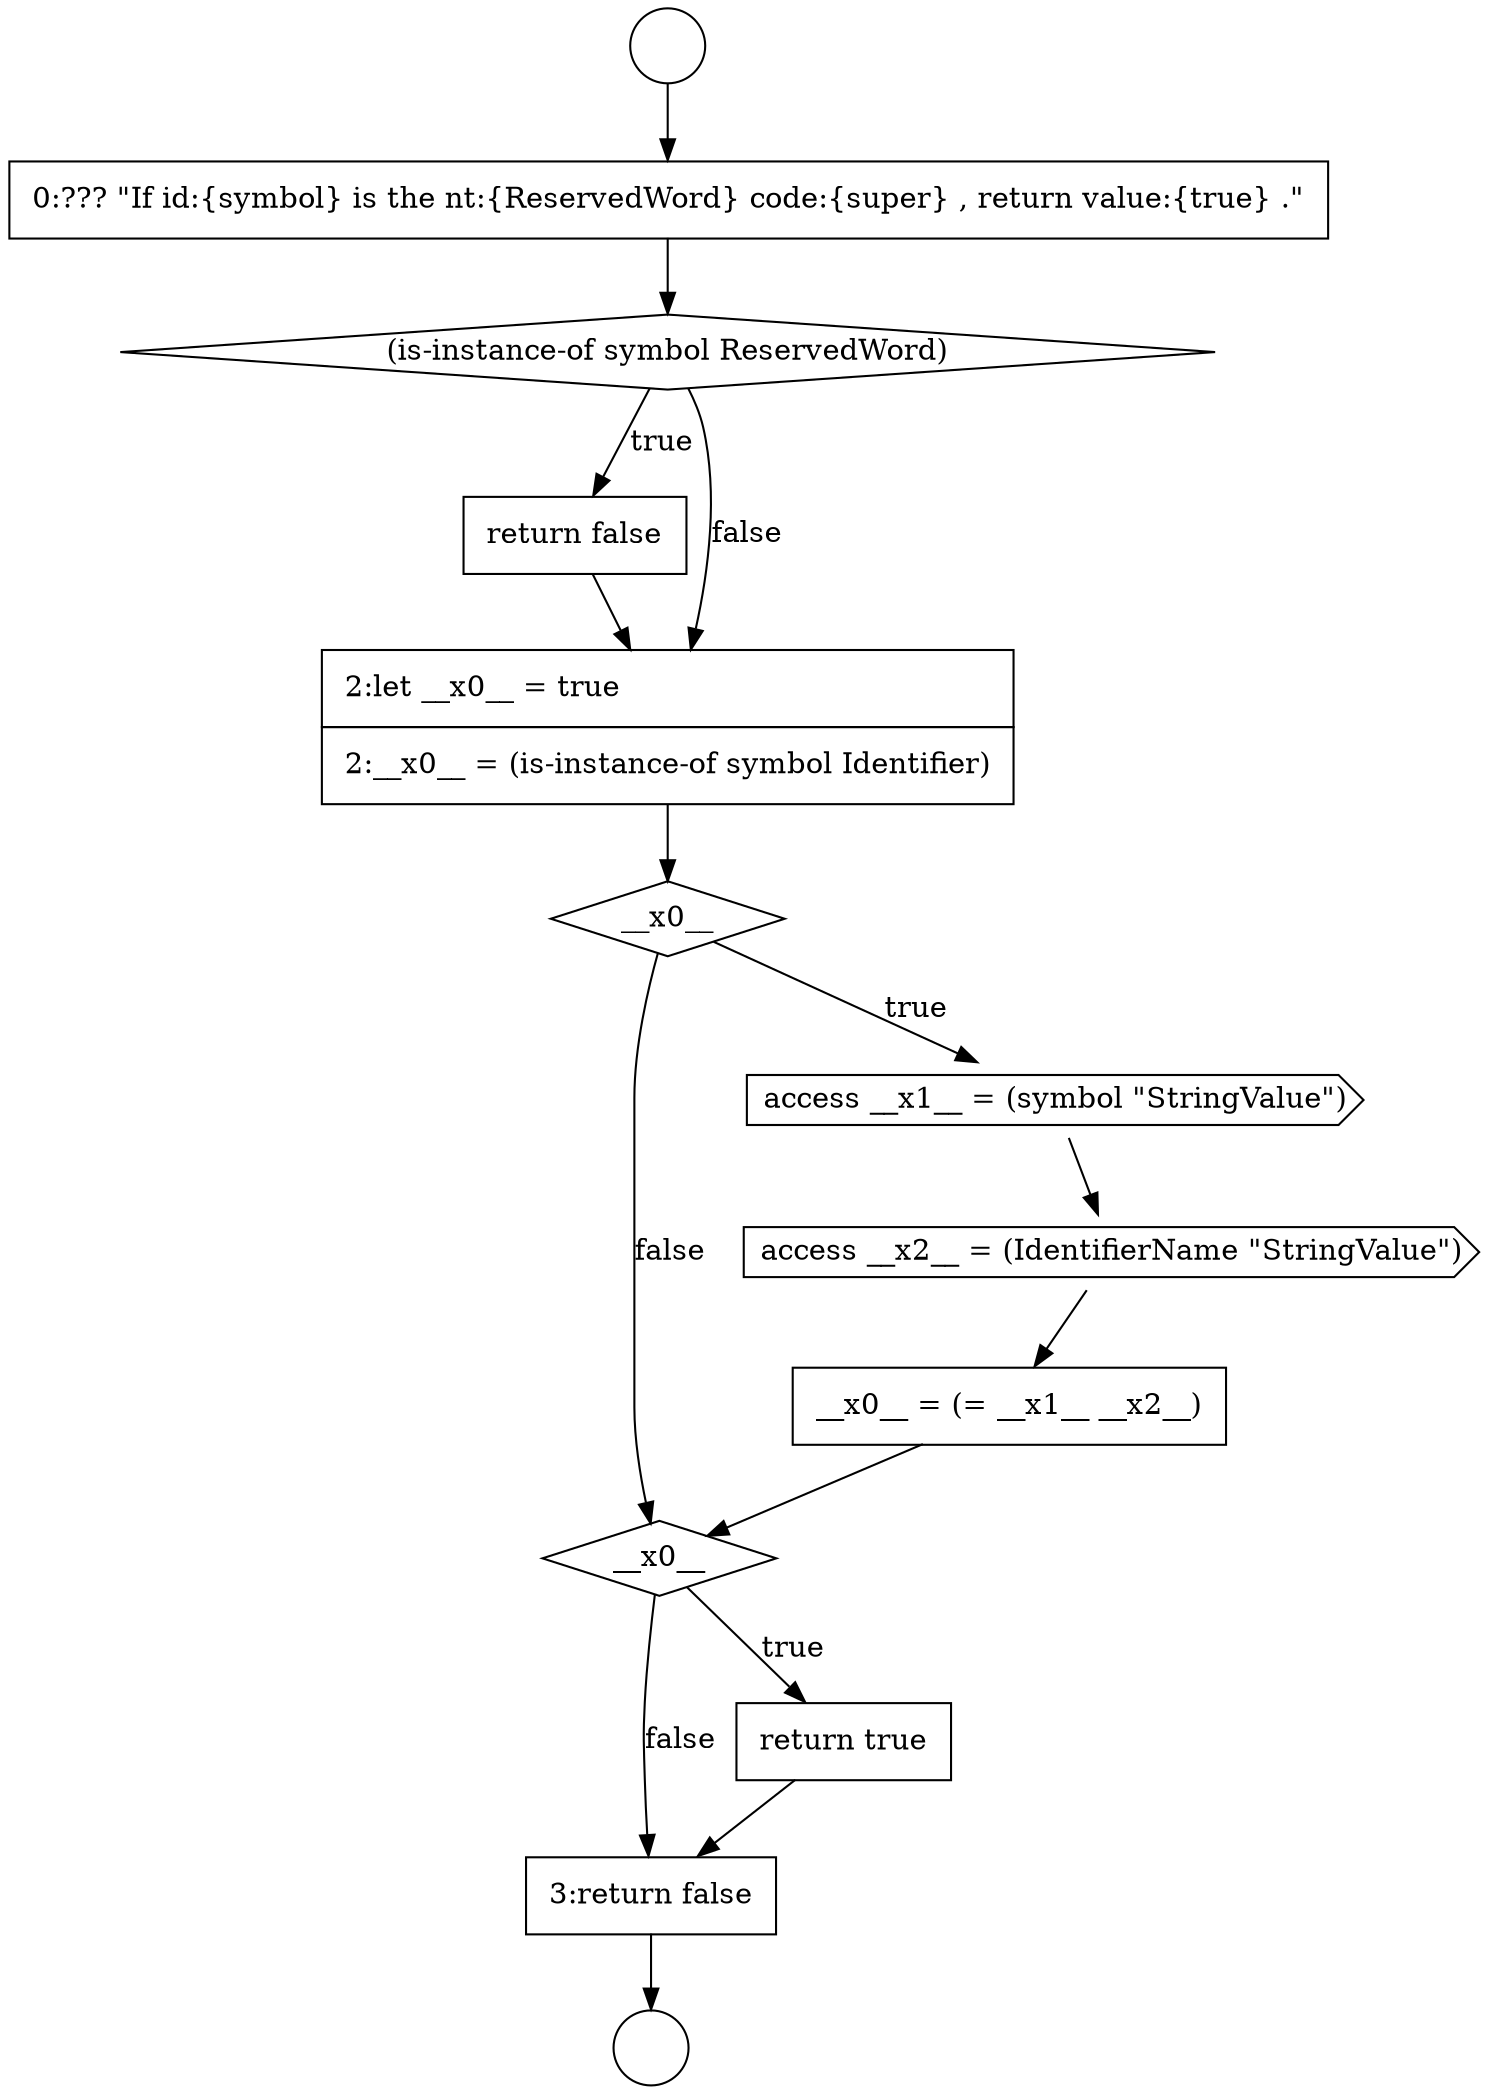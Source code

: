 digraph {
  node3698 [shape=diamond, label=<<font color="black">__x0__</font>> color="black" fillcolor="white" style=filled]
  node3693 [shape=circle label=" " color="black" fillcolor="white" style=filled]
  node3702 [shape=diamond, label=<<font color="black">__x0__</font>> color="black" fillcolor="white" style=filled]
  node3696 [shape=none, margin=0, label=<<font color="black">
    <table border="0" cellborder="1" cellspacing="0" cellpadding="10">
      <tr><td align="left">return false</td></tr>
    </table>
  </font>> color="black" fillcolor="white" style=filled]
  node3697 [shape=none, margin=0, label=<<font color="black">
    <table border="0" cellborder="1" cellspacing="0" cellpadding="10">
      <tr><td align="left">2:let __x0__ = true</td></tr>
      <tr><td align="left">2:__x0__ = (is-instance-of symbol Identifier)</td></tr>
    </table>
  </font>> color="black" fillcolor="white" style=filled]
  node3694 [shape=none, margin=0, label=<<font color="black">
    <table border="0" cellborder="1" cellspacing="0" cellpadding="10">
      <tr><td align="left">0:??? &quot;If id:{symbol} is the nt:{ReservedWord} code:{super} , return value:{true} .&quot;</td></tr>
    </table>
  </font>> color="black" fillcolor="white" style=filled]
  node3701 [shape=none, margin=0, label=<<font color="black">
    <table border="0" cellborder="1" cellspacing="0" cellpadding="10">
      <tr><td align="left">__x0__ = (= __x1__ __x2__)</td></tr>
    </table>
  </font>> color="black" fillcolor="white" style=filled]
  node3699 [shape=cds, label=<<font color="black">access __x1__ = (symbol &quot;StringValue&quot;)</font>> color="black" fillcolor="white" style=filled]
  node3704 [shape=none, margin=0, label=<<font color="black">
    <table border="0" cellborder="1" cellspacing="0" cellpadding="10">
      <tr><td align="left">3:return false</td></tr>
    </table>
  </font>> color="black" fillcolor="white" style=filled]
  node3703 [shape=none, margin=0, label=<<font color="black">
    <table border="0" cellborder="1" cellspacing="0" cellpadding="10">
      <tr><td align="left">return true</td></tr>
    </table>
  </font>> color="black" fillcolor="white" style=filled]
  node3692 [shape=circle label=" " color="black" fillcolor="white" style=filled]
  node3695 [shape=diamond, label=<<font color="black">(is-instance-of symbol ReservedWord)</font>> color="black" fillcolor="white" style=filled]
  node3700 [shape=cds, label=<<font color="black">access __x2__ = (IdentifierName &quot;StringValue&quot;)</font>> color="black" fillcolor="white" style=filled]
  node3696 -> node3697 [ color="black"]
  node3695 -> node3696 [label=<<font color="black">true</font>> color="black"]
  node3695 -> node3697 [label=<<font color="black">false</font>> color="black"]
  node3703 -> node3704 [ color="black"]
  node3702 -> node3703 [label=<<font color="black">true</font>> color="black"]
  node3702 -> node3704 [label=<<font color="black">false</font>> color="black"]
  node3700 -> node3701 [ color="black"]
  node3692 -> node3694 [ color="black"]
  node3699 -> node3700 [ color="black"]
  node3698 -> node3699 [label=<<font color="black">true</font>> color="black"]
  node3698 -> node3702 [label=<<font color="black">false</font>> color="black"]
  node3704 -> node3693 [ color="black"]
  node3694 -> node3695 [ color="black"]
  node3697 -> node3698 [ color="black"]
  node3701 -> node3702 [ color="black"]
}
